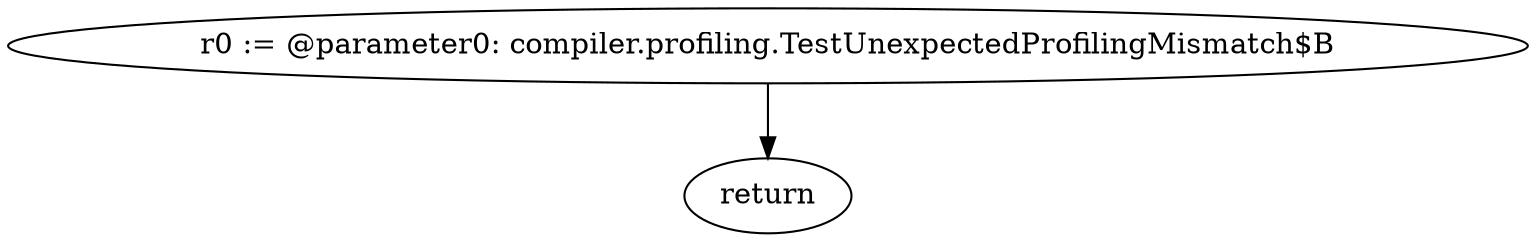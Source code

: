 digraph "unitGraph" {
    "r0 := @parameter0: compiler.profiling.TestUnexpectedProfilingMismatch$B"
    "return"
    "r0 := @parameter0: compiler.profiling.TestUnexpectedProfilingMismatch$B"->"return";
}
